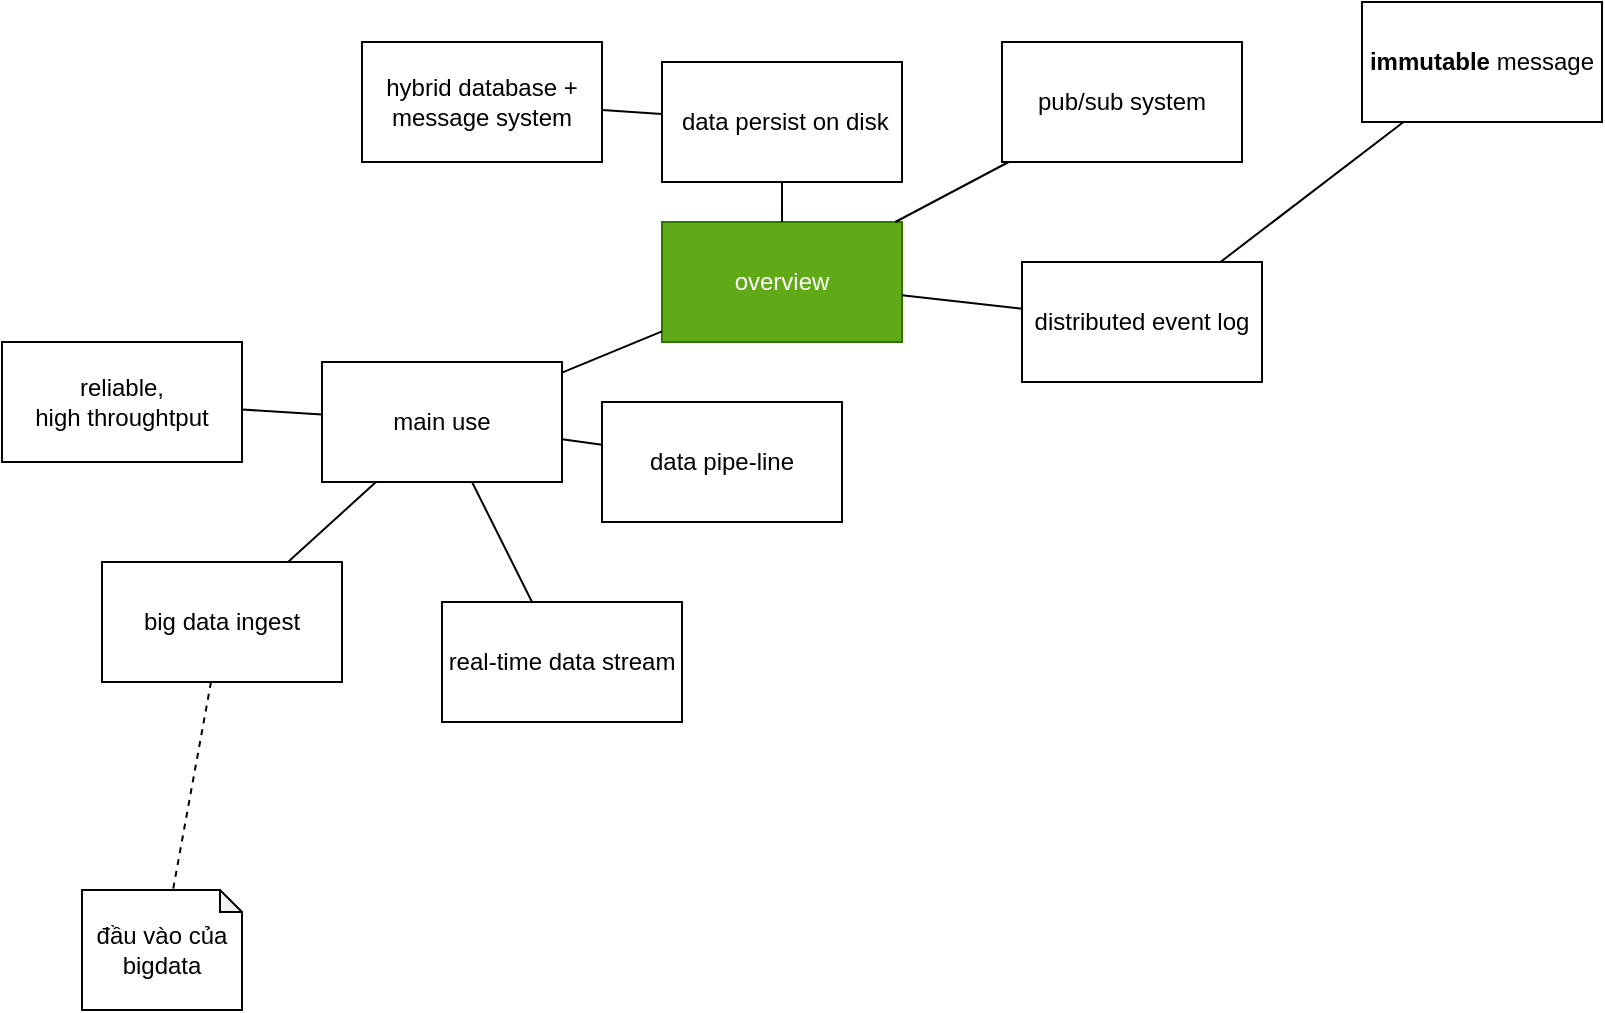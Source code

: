<mxfile pages="2">
    <diagram id="xmgOxfRccMfLotidobE-" name="overview">
        <mxGraphModel dx="1067" dy="782" grid="1" gridSize="10" guides="1" tooltips="1" connect="1" arrows="1" fold="1" page="1" pageScale="1" pageWidth="1169" pageHeight="827" math="0" shadow="0">
            <root>
                <mxCell id="0"/>
                <mxCell id="1" parent="0"/>
                <mxCell id="OSURCzhRiH3PAvZomhgZ-1" value="overview" style="whiteSpace=wrap;html=1;fillColor=#60a917;strokeColor=#2D7600;fontColor=#ffffff;" parent="1" vertex="1">
                    <mxGeometry x="360" y="180" width="120" height="60" as="geometry"/>
                </mxCell>
                <mxCell id="OSURCzhRiH3PAvZomhgZ-2" value="pub/sub system" style="whiteSpace=wrap;html=1;" parent="1" vertex="1">
                    <mxGeometry x="530" y="90" width="120" height="60" as="geometry"/>
                </mxCell>
                <mxCell id="OSURCzhRiH3PAvZomhgZ-3" value="distributed event log" style="whiteSpace=wrap;html=1;" parent="1" vertex="1">
                    <mxGeometry x="540" y="200" width="120" height="60" as="geometry"/>
                </mxCell>
                <mxCell id="OSURCzhRiH3PAvZomhgZ-4" value="&lt;b&gt;immutable&lt;/b&gt; message" style="whiteSpace=wrap;html=1;" parent="1" vertex="1">
                    <mxGeometry x="710" y="70" width="120" height="60" as="geometry"/>
                </mxCell>
                <mxCell id="OSURCzhRiH3PAvZomhgZ-5" value="&amp;nbsp;data persist on disk" style="whiteSpace=wrap;html=1;" parent="1" vertex="1">
                    <mxGeometry x="360" y="100" width="120" height="60" as="geometry"/>
                </mxCell>
                <mxCell id="OSURCzhRiH3PAvZomhgZ-6" value="hybrid database + message system" style="whiteSpace=wrap;html=1;" parent="1" vertex="1">
                    <mxGeometry x="210" y="90" width="120" height="60" as="geometry"/>
                </mxCell>
                <mxCell id="OSURCzhRiH3PAvZomhgZ-7" value="" style="endArrow=none;html=1;" parent="1" source="OSURCzhRiH3PAvZomhgZ-3" target="OSURCzhRiH3PAvZomhgZ-1" edge="1">
                    <mxGeometry width="50" height="50" relative="1" as="geometry">
                        <mxPoint x="690" y="490" as="sourcePoint"/>
                        <mxPoint x="740" y="440" as="targetPoint"/>
                    </mxGeometry>
                </mxCell>
                <mxCell id="OSURCzhRiH3PAvZomhgZ-8" value="" style="endArrow=none;html=1;" parent="1" source="OSURCzhRiH3PAvZomhgZ-5" target="OSURCzhRiH3PAvZomhgZ-1" edge="1">
                    <mxGeometry width="50" height="50" relative="1" as="geometry">
                        <mxPoint x="700" y="500" as="sourcePoint"/>
                        <mxPoint x="750" y="450" as="targetPoint"/>
                    </mxGeometry>
                </mxCell>
                <mxCell id="OSURCzhRiH3PAvZomhgZ-9" value="" style="endArrow=none;html=1;" parent="1" source="OSURCzhRiH3PAvZomhgZ-4" target="OSURCzhRiH3PAvZomhgZ-3" edge="1">
                    <mxGeometry width="50" height="50" relative="1" as="geometry">
                        <mxPoint x="710" y="510" as="sourcePoint"/>
                        <mxPoint x="760" y="460" as="targetPoint"/>
                    </mxGeometry>
                </mxCell>
                <mxCell id="OSURCzhRiH3PAvZomhgZ-10" value="" style="endArrow=none;html=1;" parent="1" source="OSURCzhRiH3PAvZomhgZ-6" target="OSURCzhRiH3PAvZomhgZ-5" edge="1">
                    <mxGeometry width="50" height="50" relative="1" as="geometry">
                        <mxPoint x="720" y="520" as="sourcePoint"/>
                        <mxPoint x="770" y="470" as="targetPoint"/>
                    </mxGeometry>
                </mxCell>
                <mxCell id="OSURCzhRiH3PAvZomhgZ-11" value="" style="endArrow=none;html=1;" parent="1" source="OSURCzhRiH3PAvZomhgZ-15" target="OSURCzhRiH3PAvZomhgZ-1" edge="1">
                    <mxGeometry width="50" height="50" relative="1" as="geometry">
                        <mxPoint x="730" y="530" as="sourcePoint"/>
                        <mxPoint x="780" y="480" as="targetPoint"/>
                    </mxGeometry>
                </mxCell>
                <mxCell id="OSURCzhRiH3PAvZomhgZ-12" value="" style="endArrow=none;html=1;" parent="1" source="OSURCzhRiH3PAvZomhgZ-19" target="OSURCzhRiH3PAvZomhgZ-15" edge="1">
                    <mxGeometry width="50" height="50" relative="1" as="geometry">
                        <mxPoint x="740" y="540" as="sourcePoint"/>
                        <mxPoint x="790" y="490" as="targetPoint"/>
                    </mxGeometry>
                </mxCell>
                <mxCell id="OSURCzhRiH3PAvZomhgZ-13" value="" style="endArrow=none;html=1;" parent="1" source="OSURCzhRiH3PAvZomhgZ-15" target="OSURCzhRiH3PAvZomhgZ-17" edge="1">
                    <mxGeometry width="50" height="50" relative="1" as="geometry">
                        <mxPoint x="750" y="550" as="sourcePoint"/>
                        <mxPoint x="800" y="500" as="targetPoint"/>
                    </mxGeometry>
                </mxCell>
                <mxCell id="OSURCzhRiH3PAvZomhgZ-14" value="" style="endArrow=none;html=1;" parent="1" source="OSURCzhRiH3PAvZomhgZ-2" target="OSURCzhRiH3PAvZomhgZ-1" edge="1">
                    <mxGeometry width="50" height="50" relative="1" as="geometry">
                        <mxPoint x="760" y="560" as="sourcePoint"/>
                        <mxPoint x="810" y="510" as="targetPoint"/>
                    </mxGeometry>
                </mxCell>
                <mxCell id="OSURCzhRiH3PAvZomhgZ-15" value="main use" style="whiteSpace=wrap;html=1;" parent="1" vertex="1">
                    <mxGeometry x="190" y="250" width="120" height="60" as="geometry"/>
                </mxCell>
                <mxCell id="OSURCzhRiH3PAvZomhgZ-16" value="real-time data stream" style="whiteSpace=wrap;html=1;" parent="1" vertex="1">
                    <mxGeometry x="250" y="370" width="120" height="60" as="geometry"/>
                </mxCell>
                <mxCell id="OSURCzhRiH3PAvZomhgZ-17" value="data pipe-line" style="whiteSpace=wrap;html=1;" parent="1" vertex="1">
                    <mxGeometry x="330" y="270" width="120" height="60" as="geometry"/>
                </mxCell>
                <mxCell id="OSURCzhRiH3PAvZomhgZ-18" value="big data ingest" style="whiteSpace=wrap;html=1;" parent="1" vertex="1">
                    <mxGeometry x="80" y="350" width="120" height="60" as="geometry"/>
                </mxCell>
                <mxCell id="OSURCzhRiH3PAvZomhgZ-19" value="reliable,&lt;br&gt;high throughtput" style="whiteSpace=wrap;html=1;" parent="1" vertex="1">
                    <mxGeometry x="30" y="240" width="120" height="60" as="geometry"/>
                </mxCell>
                <mxCell id="OSURCzhRiH3PAvZomhgZ-20" value="" style="endArrow=none;html=1;" parent="1" source="OSURCzhRiH3PAvZomhgZ-16" target="OSURCzhRiH3PAvZomhgZ-15" edge="1">
                    <mxGeometry width="50" height="50" relative="1" as="geometry">
                        <mxPoint x="760" y="560" as="sourcePoint"/>
                        <mxPoint x="810" y="510" as="targetPoint"/>
                    </mxGeometry>
                </mxCell>
                <mxCell id="OSURCzhRiH3PAvZomhgZ-21" value="" style="endArrow=none;html=1;" parent="1" source="OSURCzhRiH3PAvZomhgZ-15" target="OSURCzhRiH3PAvZomhgZ-18" edge="1">
                    <mxGeometry width="50" height="50" relative="1" as="geometry">
                        <mxPoint x="390" y="433.75" as="sourcePoint"/>
                        <mxPoint x="590" y="446.25" as="targetPoint"/>
                    </mxGeometry>
                </mxCell>
                <mxCell id="OSURCzhRiH3PAvZomhgZ-23" value="đầu vào của bigdata" style="shape=note;whiteSpace=wrap;html=1;backgroundOutline=1;darkOpacity=0.05;size=11;" parent="1" vertex="1">
                    <mxGeometry x="70" y="514" width="80" height="60" as="geometry"/>
                </mxCell>
                <mxCell id="OSURCzhRiH3PAvZomhgZ-24" value="" style="endArrow=none;dashed=1;html=1;" parent="1" source="OSURCzhRiH3PAvZomhgZ-18" target="OSURCzhRiH3PAvZomhgZ-23" edge="1">
                    <mxGeometry width="50" height="50" relative="1" as="geometry">
                        <mxPoint x="390" y="470" as="sourcePoint"/>
                        <mxPoint x="440" y="420" as="targetPoint"/>
                    </mxGeometry>
                </mxCell>
            </root>
        </mxGraphModel>
    </diagram>
    <diagram id="OwplYKMbJQ8uDqJmaV_w" name="architechture">
        <mxGraphModel dx="1067" dy="782" grid="1" gridSize="10" guides="1" tooltips="1" connect="1" arrows="1" fold="1" page="1" pageScale="1" pageWidth="1100" pageHeight="850" math="0" shadow="0">
            <root>
                <mxCell id="ZksIYgAEFsAj02btygrj-0"/>
                <mxCell id="ZksIYgAEFsAj02btygrj-1" parent="ZksIYgAEFsAj02btygrj-0"/>
                <mxCell id="NgCz3xmZE6LhhPkUiRDd-0" value="architecture" style="whiteSpace=wrap;html=1;fillColor=#60a917;strokeColor=#2D7600;fontColor=#ffffff;" parent="ZksIYgAEFsAj02btygrj-1" vertex="1">
                    <mxGeometry x="360" y="310" width="120" height="60" as="geometry"/>
                </mxCell>
                <mxCell id="NgCz3xmZE6LhhPkUiRDd-1" value="Broker" style="whiteSpace=wrap;html=1;" parent="ZksIYgAEFsAj02btygrj-1" vertex="1">
                    <mxGeometry x="310" y="460" width="120" height="60" as="geometry"/>
                </mxCell>
                <mxCell id="NgCz3xmZE6LhhPkUiRDd-2" value="" style="endArrow=none;html=1;" parent="ZksIYgAEFsAj02btygrj-1" source="NgCz3xmZE6LhhPkUiRDd-1" target="NgCz3xmZE6LhhPkUiRDd-0" edge="1">
                    <mxGeometry width="50" height="50" relative="1" as="geometry">
                        <mxPoint x="250" y="114.737" as="sourcePoint"/>
                        <mxPoint x="180" y="85.263" as="targetPoint"/>
                    </mxGeometry>
                </mxCell>
                <mxCell id="NgCz3xmZE6LhhPkUiRDd-3" value="nhận từ producer, gửi, hoặc response fetch request cho consumer" style="shape=note;whiteSpace=wrap;html=1;backgroundOutline=1;darkOpacity=0.05;size=11;align=left;" parent="ZksIYgAEFsAj02btygrj-1" vertex="1">
                    <mxGeometry x="285" y="570" width="125" height="70" as="geometry"/>
                </mxCell>
                <mxCell id="NgCz3xmZE6LhhPkUiRDd-4" value="" style="endArrow=none;dashed=1;html=1;" parent="ZksIYgAEFsAj02btygrj-1" source="NgCz3xmZE6LhhPkUiRDd-3" target="NgCz3xmZE6LhhPkUiRDd-1" edge="1">
                    <mxGeometry width="50" height="50" relative="1" as="geometry">
                        <mxPoint x="150.909" y="380" as="sourcePoint"/>
                        <mxPoint x="169.091" y="430" as="targetPoint"/>
                    </mxGeometry>
                </mxCell>
                <mxCell id="NgCz3xmZE6LhhPkUiRDd-5" value="Cluster" style="whiteSpace=wrap;html=1;" parent="ZksIYgAEFsAj02btygrj-1" vertex="1">
                    <mxGeometry x="210" y="370" width="120" height="60" as="geometry"/>
                </mxCell>
                <mxCell id="NgCz3xmZE6LhhPkUiRDd-6" value="" style="endArrow=none;html=1;" parent="ZksIYgAEFsAj02btygrj-1" source="NgCz3xmZE6LhhPkUiRDd-5" target="NgCz3xmZE6LhhPkUiRDd-0" edge="1">
                    <mxGeometry width="50" height="50" relative="1" as="geometry">
                        <mxPoint x="493.723" y="404" as="sourcePoint"/>
                        <mxPoint x="441.277" y="370" as="targetPoint"/>
                    </mxGeometry>
                </mxCell>
                <mxCell id="NgCz3xmZE6LhhPkUiRDd-7" value="" style="endArrow=none;dashed=1;html=1;" parent="ZksIYgAEFsAj02btygrj-1" source="NgCz3xmZE6LhhPkUiRDd-8" target="NgCz3xmZE6LhhPkUiRDd-5" edge="1">
                    <mxGeometry width="50" height="50" relative="1" as="geometry">
                        <mxPoint x="640" y="481.143" as="sourcePoint"/>
                        <mxPoint x="600" y="462.286" as="targetPoint"/>
                    </mxGeometry>
                </mxCell>
                <mxCell id="NgCz3xmZE6LhhPkUiRDd-8" value="thường gồm 3 broker để chịu lỗi" style="shape=note;whiteSpace=wrap;html=1;backgroundOutline=1;darkOpacity=0.05;size=11;" parent="ZksIYgAEFsAj02btygrj-1" vertex="1">
                    <mxGeometry x="130" y="530" width="120" height="60" as="geometry"/>
                </mxCell>
                <mxCell id="NgCz3xmZE6LhhPkUiRDd-9" value="" style="endArrow=none;dashed=1;html=1;" parent="ZksIYgAEFsAj02btygrj-1" source="NgCz3xmZE6LhhPkUiRDd-5" target="NgCz3xmZE6LhhPkUiRDd-1" edge="1">
                    <mxGeometry width="50" height="50" relative="1" as="geometry">
                        <mxPoint x="412.5" y="550" as="sourcePoint"/>
                        <mxPoint x="402.5" y="510" as="targetPoint"/>
                    </mxGeometry>
                </mxCell>
                <mxCell id="NgCz3xmZE6LhhPkUiRDd-10" value="Topic" style="whiteSpace=wrap;html=1;" parent="ZksIYgAEFsAj02btygrj-1" vertex="1">
                    <mxGeometry x="360" y="200" width="120" height="60" as="geometry"/>
                </mxCell>
                <mxCell id="NgCz3xmZE6LhhPkUiRDd-11" value="" style="endArrow=none;html=1;" parent="ZksIYgAEFsAj02btygrj-1" source="NgCz3xmZE6LhhPkUiRDd-10" target="NgCz3xmZE6LhhPkUiRDd-0" edge="1">
                    <mxGeometry width="50" height="50" relative="1" as="geometry">
                        <mxPoint x="491.875" y="390" as="sourcePoint"/>
                        <mxPoint x="453.125" y="370" as="targetPoint"/>
                    </mxGeometry>
                </mxCell>
                <mxCell id="NgCz3xmZE6LhhPkUiRDd-12" value="message phân vào topic dễ quản lí, phân loại (pub / sub)" style="shape=note;whiteSpace=wrap;html=1;backgroundOutline=1;darkOpacity=0.05;size=11;align=left;" parent="ZksIYgAEFsAj02btygrj-1" vertex="1">
                    <mxGeometry x="210" y="100" width="120" height="50" as="geometry"/>
                </mxCell>
                <mxCell id="NgCz3xmZE6LhhPkUiRDd-13" value="" style="endArrow=none;dashed=1;html=1;" parent="ZksIYgAEFsAj02btygrj-1" source="NgCz3xmZE6LhhPkUiRDd-12" target="NgCz3xmZE6LhhPkUiRDd-10" edge="1">
                    <mxGeometry width="50" height="50" relative="1" as="geometry">
                        <mxPoint x="380.588" y="200" as="sourcePoint"/>
                        <mxPoint x="526.121" y="494" as="targetPoint"/>
                    </mxGeometry>
                </mxCell>
                <mxCell id="NgCz3xmZE6LhhPkUiRDd-14" value="khả năng scale or phân bổ (&lt;b&gt;partition&lt;/b&gt;) across servers, điều này có thể làm mất thứ tụ message trong cùng topic, do vậy muốn đảm bảo thứ tự thì để partition=1 thì sẽ đảm bảo thứ tự" style="shape=note;whiteSpace=wrap;html=1;backgroundOutline=1;darkOpacity=0.05;size=11;align=left;" parent="ZksIYgAEFsAj02btygrj-1" vertex="1">
                    <mxGeometry x="360" y="40" width="160" height="116" as="geometry"/>
                </mxCell>
                <mxCell id="NgCz3xmZE6LhhPkUiRDd-15" value="" style="endArrow=none;dashed=1;html=1;" parent="ZksIYgAEFsAj02btygrj-1" source="NgCz3xmZE6LhhPkUiRDd-14" target="NgCz3xmZE6LhhPkUiRDd-10" edge="1">
                    <mxGeometry width="50" height="50" relative="1" as="geometry">
                        <mxPoint x="478.214" y="206" as="sourcePoint"/>
                        <mxPoint x="586.25" y="290" as="targetPoint"/>
                    </mxGeometry>
                </mxCell>
                <mxCell id="NgCz3xmZE6LhhPkUiRDd-16" value="Message" style="whiteSpace=wrap;html=1;" parent="ZksIYgAEFsAj02btygrj-1" vertex="1">
                    <mxGeometry x="530" y="334" width="120" height="60" as="geometry"/>
                </mxCell>
                <mxCell id="NgCz3xmZE6LhhPkUiRDd-17" value="" style="endArrow=none;html=1;" parent="ZksIYgAEFsAj02btygrj-1" source="NgCz3xmZE6LhhPkUiRDd-16" target="NgCz3xmZE6LhhPkUiRDd-0" edge="1">
                    <mxGeometry width="50" height="50" relative="1" as="geometry">
                        <mxPoint x="490" y="315.484" as="sourcePoint"/>
                        <mxPoint x="455" y="324.516" as="targetPoint"/>
                    </mxGeometry>
                </mxCell>
                <mxCell id="NgCz3xmZE6LhhPkUiRDd-18" value="message key (không bắt buộc) có thể giúp phân bổ message vào &lt;b&gt;partition&lt;/b&gt; hợp lí, (scale system), từ đây message cùng một topic có thể đi vào partition thuộc các server khác nhau" style="shape=note;whiteSpace=wrap;html=1;backgroundOutline=1;darkOpacity=0.05;size=11;align=left;" parent="ZksIYgAEFsAj02btygrj-1" vertex="1">
                    <mxGeometry x="550" y="110" width="160" height="104" as="geometry"/>
                </mxCell>
                <mxCell id="NgCz3xmZE6LhhPkUiRDd-19" value="" style="endArrow=none;dashed=1;html=1;" parent="ZksIYgAEFsAj02btygrj-1" source="NgCz3xmZE6LhhPkUiRDd-18" target="NgCz3xmZE6LhhPkUiRDd-16" edge="1">
                    <mxGeometry width="50" height="50" relative="1" as="geometry">
                        <mxPoint x="675.526" y="264" as="sourcePoint"/>
                        <mxPoint x="640" y="289.333" as="targetPoint"/>
                    </mxGeometry>
                </mxCell>
                <mxCell id="NgCz3xmZE6LhhPkUiRDd-20" value="việc gửi các message kích thước nhỏ có thể overhead, do vậy kafka hỗ trợ &lt;b&gt;batches&lt;/b&gt;, cái này là trade-off độ trễ và thông lượng khi batches có thể compress lại cho gọn hơn nữa" style="shape=note;whiteSpace=wrap;html=1;backgroundOutline=1;darkOpacity=0.05;size=11;align=left;" parent="ZksIYgAEFsAj02btygrj-1" vertex="1">
                    <mxGeometry x="750" y="196" width="170" height="106" as="geometry"/>
                </mxCell>
                <mxCell id="NgCz3xmZE6LhhPkUiRDd-21" value="" style="endArrow=none;dashed=1;html=1;" parent="ZksIYgAEFsAj02btygrj-1" source="NgCz3xmZE6LhhPkUiRDd-20" target="NgCz3xmZE6LhhPkUiRDd-16" edge="1">
                    <mxGeometry width="50" height="50" relative="1" as="geometry">
                        <mxPoint x="700" y="411.714" as="sourcePoint"/>
                        <mxPoint x="660" y="396.629" as="targetPoint"/>
                    </mxGeometry>
                </mxCell>
                <mxCell id="NgCz3xmZE6LhhPkUiRDd-22" value="" style="endArrow=none;html=1;" parent="ZksIYgAEFsAj02btygrj-1" source="NgCz3xmZE6LhhPkUiRDd-23" target="NgCz3xmZE6LhhPkUiRDd-0" edge="1">
                    <mxGeometry width="50" height="50" relative="1" as="geometry">
                        <mxPoint x="550" y="460" as="sourcePoint"/>
                        <mxPoint x="403.077" y="370" as="targetPoint"/>
                    </mxGeometry>
                </mxCell>
                <mxCell id="NgCz3xmZE6LhhPkUiRDd-23" value="Consumer" style="whiteSpace=wrap;html=1;" parent="ZksIYgAEFsAj02btygrj-1" vertex="1">
                    <mxGeometry x="450" y="440" width="120" height="60" as="geometry"/>
                </mxCell>
                <mxCell id="NgCz3xmZE6LhhPkUiRDd-24" value="subscribe vào một topic và nghe ngóng từ topic này" style="shape=note;whiteSpace=wrap;html=1;backgroundOutline=1;darkOpacity=0.05;size=11;align=left;" parent="ZksIYgAEFsAj02btygrj-1" vertex="1">
                    <mxGeometry x="620" y="537" width="90" height="66" as="geometry"/>
                </mxCell>
                <mxCell id="NgCz3xmZE6LhhPkUiRDd-25" value="" style="endArrow=none;dashed=1;html=1;" parent="ZksIYgAEFsAj02btygrj-1" source="NgCz3xmZE6LhhPkUiRDd-24" target="NgCz3xmZE6LhhPkUiRDd-23" edge="1">
                    <mxGeometry width="50" height="50" relative="1" as="geometry">
                        <mxPoint x="693.642" y="494" as="sourcePoint"/>
                        <mxPoint x="623.41" y="404" as="targetPoint"/>
                    </mxGeometry>
                </mxCell>
                <mxCell id="NgCz3xmZE6LhhPkUiRDd-26" value="client có một biến offset cho biết đã đọc đến message nào: điều này sẽ dùng khi consumer down sau đó sẽ tiếp tục đọc message mà không bỏ lỡ cái nào" style="shape=note;whiteSpace=wrap;html=1;backgroundOutline=1;darkOpacity=0.05;size=11;align=left;" parent="ZksIYgAEFsAj02btygrj-1" vertex="1">
                    <mxGeometry x="570" y="700" width="180" height="82" as="geometry"/>
                </mxCell>
                <mxCell id="NgCz3xmZE6LhhPkUiRDd-27" value="" style="endArrow=none;dashed=1;html=1;" parent="ZksIYgAEFsAj02btygrj-1" source="NgCz3xmZE6LhhPkUiRDd-26" target="NgCz3xmZE6LhhPkUiRDd-23" edge="1">
                    <mxGeometry width="50" height="50" relative="1" as="geometry">
                        <mxPoint x="607.931" y="650" as="sourcePoint"/>
                        <mxPoint x="535.517" y="510" as="targetPoint"/>
                    </mxGeometry>
                </mxCell>
                <mxCell id="NgCz3xmZE6LhhPkUiRDd-28" value="" style="endArrow=none;dashed=1;html=1;" parent="ZksIYgAEFsAj02btygrj-1" source="NgCz3xmZE6LhhPkUiRDd-29" target="NgCz3xmZE6LhhPkUiRDd-23" edge="1">
                    <mxGeometry width="50" height="50" relative="1" as="geometry">
                        <mxPoint x="482.473" y="716" as="sourcePoint"/>
                        <mxPoint x="515.23" y="510" as="targetPoint"/>
                    </mxGeometry>
                </mxCell>
                <mxCell id="NgCz3xmZE6LhhPkUiRDd-29" value="do việc phân bổ message vào partition kể trên thì: group các consumer cũng từ đó có thể sub vào một partition cụ thể, do đó sẽ tăng thông lượng, một thằng down thì thằng khác kiêm luôn partition của thằng này" style="shape=note;whiteSpace=wrap;html=1;backgroundOutline=1;darkOpacity=0.05;size=11;align=left;" parent="ZksIYgAEFsAj02btygrj-1" vertex="1">
                    <mxGeometry x="340" y="680" width="190" height="104" as="geometry"/>
                </mxCell>
                <mxCell id="NgCz3xmZE6LhhPkUiRDd-30" value="" style="endArrow=none;dashed=1;html=1;" parent="ZksIYgAEFsAj02btygrj-1" source="NgCz3xmZE6LhhPkUiRDd-31" target="NgCz3xmZE6LhhPkUiRDd-5" edge="1">
                    <mxGeometry width="50" height="50" relative="1" as="geometry">
                        <mxPoint x="150" y="437.263" as="sourcePoint"/>
                        <mxPoint x="213.077" y="440" as="targetPoint"/>
                    </mxGeometry>
                </mxCell>
                <mxCell id="NgCz3xmZE6LhhPkUiRDd-31" value="cũng phân chia master-slaves, mọi trao đổi phải thông qua master, master down, slave lên thay" style="shape=note;whiteSpace=wrap;html=1;backgroundOutline=1;darkOpacity=0.05;size=11;align=left;" parent="ZksIYgAEFsAj02btygrj-1" vertex="1">
                    <mxGeometry x="130" y="240" width="140" height="70" as="geometry"/>
                </mxCell>
                <mxCell id="NgCz3xmZE6LhhPkUiRDd-32" value="được đảm bảo thứ tự trong một partition, nhưng giữa các partition thì không" style="shape=note;whiteSpace=wrap;html=1;backgroundOutline=1;darkOpacity=0.05;size=11;align=left;" parent="ZksIYgAEFsAj02btygrj-1" vertex="1">
                    <mxGeometry x="755" y="323" width="160" height="71" as="geometry"/>
                </mxCell>
                <mxCell id="NgCz3xmZE6LhhPkUiRDd-33" value="" style="endArrow=none;dashed=1;html=1;" parent="ZksIYgAEFsAj02btygrj-1" source="NgCz3xmZE6LhhPkUiRDd-32" target="NgCz3xmZE6LhhPkUiRDd-16" edge="1">
                    <mxGeometry width="50" height="50" relative="1" as="geometry">
                        <mxPoint x="710" y="330" as="sourcePoint"/>
                        <mxPoint x="660" y="350" as="targetPoint"/>
                    </mxGeometry>
                </mxCell>
                <mxCell id="NgCz3xmZE6LhhPkUiRDd-34" value="&quot;at least once message&quot;&lt;br&gt;tức không đảm bảo message không bị lặp, để đảm bảo k bị lặp thì cần thêm code, app khác, ..." style="shape=note;whiteSpace=wrap;html=1;backgroundOutline=1;darkOpacity=0.05;size=11;align=left;" parent="ZksIYgAEFsAj02btygrj-1" vertex="1">
                    <mxGeometry x="760" y="429" width="160" height="71" as="geometry"/>
                </mxCell>
                <mxCell id="NgCz3xmZE6LhhPkUiRDd-35" value="" style="endArrow=none;dashed=1;html=1;" parent="ZksIYgAEFsAj02btygrj-1" source="NgCz3xmZE6LhhPkUiRDd-34" target="NgCz3xmZE6LhhPkUiRDd-16" edge="1">
                    <mxGeometry width="50" height="50" relative="1" as="geometry">
                        <mxPoint x="800" y="377.929" as="sourcePoint"/>
                        <mxPoint x="660" y="375.179" as="targetPoint"/>
                    </mxGeometry>
                </mxCell>
                <mxCell id="NgCz3xmZE6LhhPkUiRDd-36" value="có live time có thể tuning." style="shape=note;whiteSpace=wrap;html=1;backgroundOutline=1;darkOpacity=0.05;size=11;align=left;" parent="ZksIYgAEFsAj02btygrj-1" vertex="1">
                    <mxGeometry x="740" y="527" width="130" height="43" as="geometry"/>
                </mxCell>
                <mxCell id="NgCz3xmZE6LhhPkUiRDd-37" value="" style="endArrow=none;dashed=1;html=1;" parent="ZksIYgAEFsAj02btygrj-1" source="NgCz3xmZE6LhhPkUiRDd-36" target="NgCz3xmZE6LhhPkUiRDd-16" edge="1">
                    <mxGeometry width="50" height="50" relative="1" as="geometry">
                        <mxPoint x="835" y="453.079" as="sourcePoint"/>
                        <mxPoint x="660" y="394.19" as="targetPoint"/>
                    </mxGeometry>
                </mxCell>
            </root>
        </mxGraphModel>
    </diagram>
</mxfile>